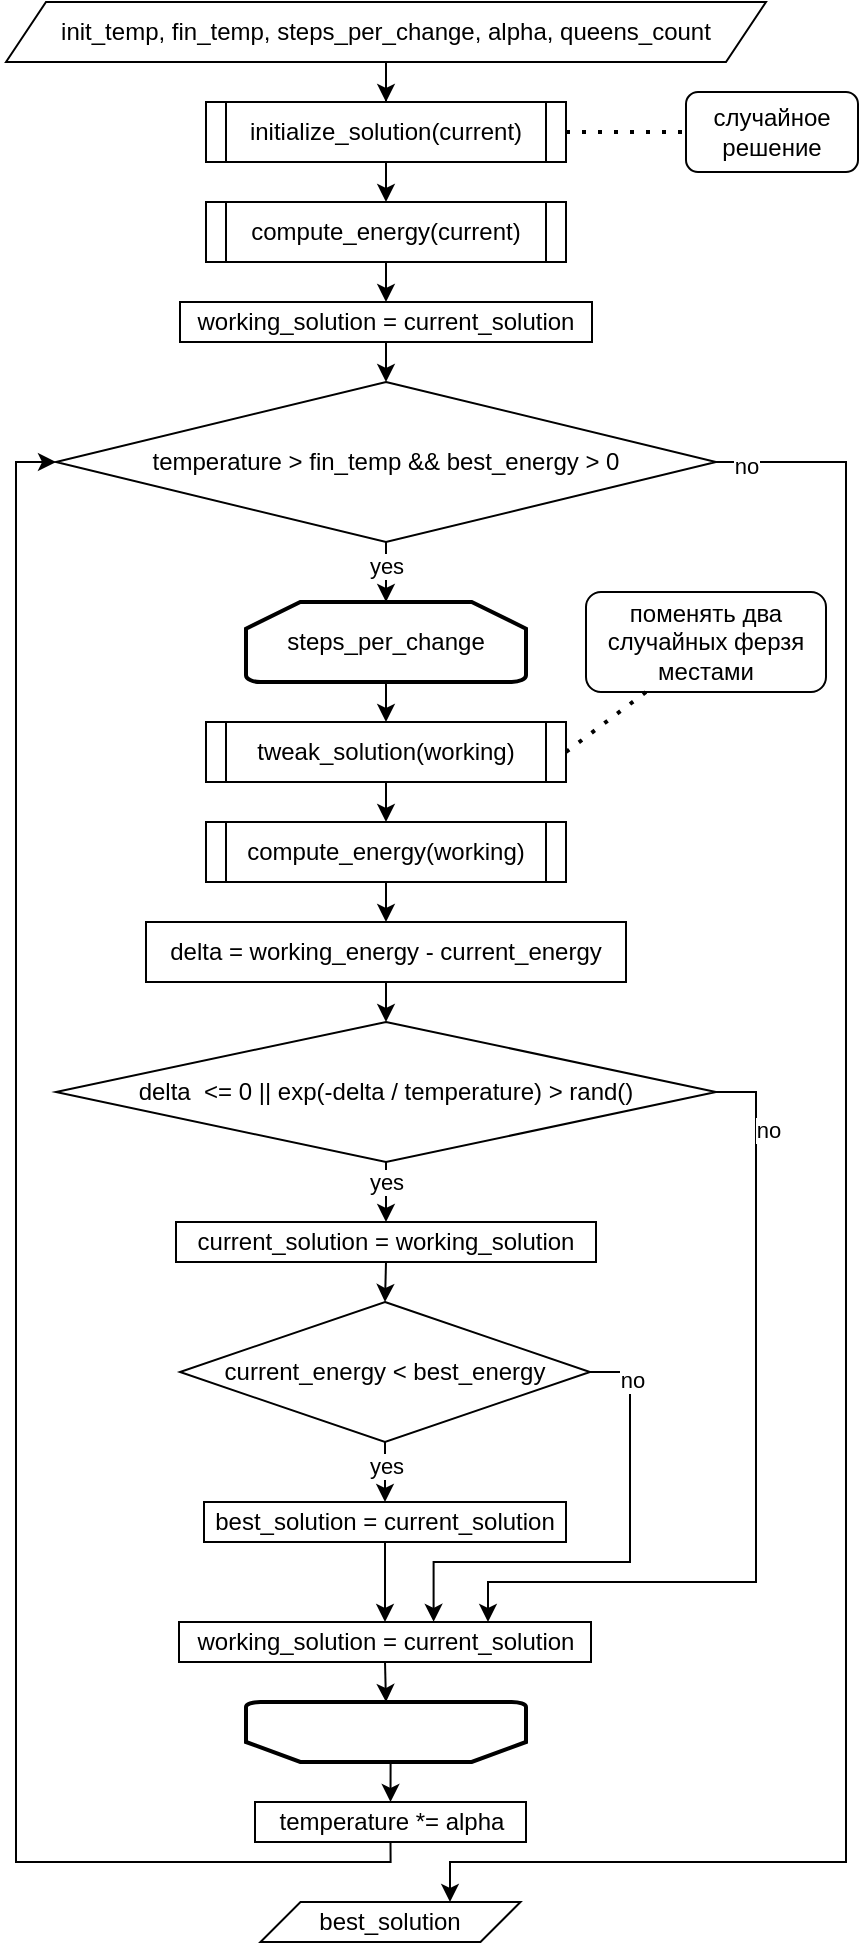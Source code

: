 <mxfile version="21.6.8" type="device">
  <diagram name="Страница — 1" id="hNZvv5ukqvrRfmBeTh6t">
    <mxGraphModel dx="115" dy="57" grid="1" gridSize="10" guides="1" tooltips="1" connect="1" arrows="1" fold="1" page="1" pageScale="1" pageWidth="827" pageHeight="1169" math="0" shadow="0">
      <root>
        <mxCell id="0" />
        <mxCell id="1" parent="0" />
        <mxCell id="hazJTrtIgxBr36ZfI9-J-4" style="edgeStyle=orthogonalEdgeStyle;rounded=0;orthogonalLoop=1;jettySize=auto;html=1;entryX=0.5;entryY=0;entryDx=0;entryDy=0;" edge="1" parent="1" source="hazJTrtIgxBr36ZfI9-J-1" target="hazJTrtIgxBr36ZfI9-J-3">
          <mxGeometry relative="1" as="geometry" />
        </mxCell>
        <mxCell id="hazJTrtIgxBr36ZfI9-J-1" value="init_temp,&amp;nbsp;fin_temp,&amp;nbsp;steps_per_change,&amp;nbsp;alpha, queens_count" style="shape=parallelogram;perimeter=parallelogramPerimeter;whiteSpace=wrap;html=1;fixedSize=1;" vertex="1" parent="1">
          <mxGeometry x="50" y="50" width="380" height="30" as="geometry" />
        </mxCell>
        <mxCell id="hazJTrtIgxBr36ZfI9-J-2" value="best_solution" style="shape=parallelogram;perimeter=parallelogramPerimeter;whiteSpace=wrap;html=1;fixedSize=1;" vertex="1" parent="1">
          <mxGeometry x="177.25" y="1000" width="130" height="20" as="geometry" />
        </mxCell>
        <mxCell id="hazJTrtIgxBr36ZfI9-J-8" style="edgeStyle=orthogonalEdgeStyle;rounded=0;orthogonalLoop=1;jettySize=auto;html=1;exitX=0.5;exitY=1;exitDx=0;exitDy=0;entryX=0.5;entryY=0;entryDx=0;entryDy=0;" edge="1" parent="1" source="hazJTrtIgxBr36ZfI9-J-3" target="hazJTrtIgxBr36ZfI9-J-7">
          <mxGeometry relative="1" as="geometry" />
        </mxCell>
        <mxCell id="hazJTrtIgxBr36ZfI9-J-3" value="initialize_solution(current)" style="shape=process;whiteSpace=wrap;html=1;backgroundOutline=1;size=0.056;" vertex="1" parent="1">
          <mxGeometry x="150" y="100" width="180" height="30" as="geometry" />
        </mxCell>
        <mxCell id="hazJTrtIgxBr36ZfI9-J-5" value="" style="endArrow=none;dashed=1;html=1;dashPattern=1 3;strokeWidth=2;rounded=0;exitX=1;exitY=0.5;exitDx=0;exitDy=0;entryX=0;entryY=0.5;entryDx=0;entryDy=0;" edge="1" parent="1" source="hazJTrtIgxBr36ZfI9-J-3" target="hazJTrtIgxBr36ZfI9-J-6">
          <mxGeometry width="50" height="50" relative="1" as="geometry">
            <mxPoint x="280" y="280" as="sourcePoint" />
            <mxPoint x="330" y="230" as="targetPoint" />
          </mxGeometry>
        </mxCell>
        <mxCell id="hazJTrtIgxBr36ZfI9-J-6" value="случайное решение" style="rounded=1;whiteSpace=wrap;html=1;" vertex="1" parent="1">
          <mxGeometry x="390" y="95" width="86" height="40" as="geometry" />
        </mxCell>
        <mxCell id="hazJTrtIgxBr36ZfI9-J-30" style="edgeStyle=orthogonalEdgeStyle;rounded=0;orthogonalLoop=1;jettySize=auto;html=1;exitX=0.5;exitY=1;exitDx=0;exitDy=0;entryX=0.5;entryY=0;entryDx=0;entryDy=0;" edge="1" parent="1" source="hazJTrtIgxBr36ZfI9-J-7" target="hazJTrtIgxBr36ZfI9-J-29">
          <mxGeometry relative="1" as="geometry" />
        </mxCell>
        <mxCell id="hazJTrtIgxBr36ZfI9-J-7" value="compute_energy(current)" style="shape=process;whiteSpace=wrap;html=1;backgroundOutline=1;size=0.056;" vertex="1" parent="1">
          <mxGeometry x="150" y="150" width="180" height="30" as="geometry" />
        </mxCell>
        <mxCell id="hazJTrtIgxBr36ZfI9-J-11" style="edgeStyle=orthogonalEdgeStyle;rounded=0;orthogonalLoop=1;jettySize=auto;html=1;exitX=1;exitY=0.5;exitDx=0;exitDy=0;entryX=0.727;entryY=0;entryDx=0;entryDy=0;entryPerimeter=0;" edge="1" parent="1" source="hazJTrtIgxBr36ZfI9-J-9" target="hazJTrtIgxBr36ZfI9-J-2">
          <mxGeometry relative="1" as="geometry">
            <mxPoint x="250" y="950" as="targetPoint" />
            <Array as="points">
              <mxPoint x="470" y="280" />
              <mxPoint x="470" y="980" />
              <mxPoint x="272" y="980" />
              <mxPoint x="272" y="1000" />
            </Array>
          </mxGeometry>
        </mxCell>
        <mxCell id="hazJTrtIgxBr36ZfI9-J-12" value="no" style="edgeLabel;html=1;align=center;verticalAlign=middle;resizable=0;points=[];" vertex="1" connectable="0" parent="hazJTrtIgxBr36ZfI9-J-11">
          <mxGeometry x="-0.708" relative="1" as="geometry">
            <mxPoint x="-50" y="-77" as="offset" />
          </mxGeometry>
        </mxCell>
        <mxCell id="hazJTrtIgxBr36ZfI9-J-13" style="edgeStyle=orthogonalEdgeStyle;rounded=0;orthogonalLoop=1;jettySize=auto;html=1;exitX=0.5;exitY=1;exitDx=0;exitDy=0;entryX=0.5;entryY=0;entryDx=0;entryDy=0;entryPerimeter=0;" edge="1" parent="1" source="hazJTrtIgxBr36ZfI9-J-9" target="hazJTrtIgxBr36ZfI9-J-15">
          <mxGeometry relative="1" as="geometry">
            <mxPoint x="239.724" y="360" as="targetPoint" />
          </mxGeometry>
        </mxCell>
        <mxCell id="hazJTrtIgxBr36ZfI9-J-14" value="yes" style="edgeLabel;html=1;align=center;verticalAlign=middle;resizable=0;points=[];" vertex="1" connectable="0" parent="hazJTrtIgxBr36ZfI9-J-13">
          <mxGeometry x="-0.58" y="1" relative="1" as="geometry">
            <mxPoint x="-1" y="5" as="offset" />
          </mxGeometry>
        </mxCell>
        <mxCell id="hazJTrtIgxBr36ZfI9-J-9" value="temperature &amp;gt; fin_temp &amp;amp;&amp;amp; best_energy &amp;gt; 0" style="rhombus;whiteSpace=wrap;html=1;" vertex="1" parent="1">
          <mxGeometry x="75" y="240" width="330" height="80" as="geometry" />
        </mxCell>
        <mxCell id="hazJTrtIgxBr36ZfI9-J-21" style="edgeStyle=orthogonalEdgeStyle;rounded=0;orthogonalLoop=1;jettySize=auto;html=1;exitX=0.5;exitY=1;exitDx=0;exitDy=0;exitPerimeter=0;entryX=0.5;entryY=0;entryDx=0;entryDy=0;" edge="1" parent="1" source="hazJTrtIgxBr36ZfI9-J-15" target="hazJTrtIgxBr36ZfI9-J-18">
          <mxGeometry relative="1" as="geometry" />
        </mxCell>
        <mxCell id="hazJTrtIgxBr36ZfI9-J-15" value="steps_per_change" style="strokeWidth=2;html=1;shape=mxgraph.flowchart.loop_limit;whiteSpace=wrap;" vertex="1" parent="1">
          <mxGeometry x="170" y="350" width="140" height="40" as="geometry" />
        </mxCell>
        <mxCell id="hazJTrtIgxBr36ZfI9-J-47" style="edgeStyle=orthogonalEdgeStyle;rounded=0;orthogonalLoop=1;jettySize=auto;html=1;entryX=0;entryY=0.5;entryDx=0;entryDy=0;exitX=0.5;exitY=1;exitDx=0;exitDy=0;" edge="1" parent="1" source="hazJTrtIgxBr36ZfI9-J-48" target="hazJTrtIgxBr36ZfI9-J-9">
          <mxGeometry relative="1" as="geometry">
            <mxPoint x="80" y="960" as="sourcePoint" />
            <mxPoint x="50" y="279.429" as="targetPoint" />
            <Array as="points">
              <mxPoint x="242" y="980" />
              <mxPoint x="55" y="980" />
              <mxPoint x="55" y="280" />
            </Array>
          </mxGeometry>
        </mxCell>
        <mxCell id="hazJTrtIgxBr36ZfI9-J-49" style="edgeStyle=orthogonalEdgeStyle;rounded=0;orthogonalLoop=1;jettySize=auto;html=1;exitX=0.5;exitY=0;exitDx=0;exitDy=0;exitPerimeter=0;entryX=0.5;entryY=0;entryDx=0;entryDy=0;" edge="1" parent="1" source="hazJTrtIgxBr36ZfI9-J-16" target="hazJTrtIgxBr36ZfI9-J-48">
          <mxGeometry relative="1" as="geometry" />
        </mxCell>
        <mxCell id="hazJTrtIgxBr36ZfI9-J-16" value="" style="strokeWidth=2;html=1;shape=mxgraph.flowchart.loop_limit;whiteSpace=wrap;rotation=-180;" vertex="1" parent="1">
          <mxGeometry x="170" y="900" width="140" height="30" as="geometry" />
        </mxCell>
        <mxCell id="hazJTrtIgxBr36ZfI9-J-23" style="edgeStyle=orthogonalEdgeStyle;rounded=0;orthogonalLoop=1;jettySize=auto;html=1;exitX=0.5;exitY=1;exitDx=0;exitDy=0;entryX=0.5;entryY=0;entryDx=0;entryDy=0;" edge="1" parent="1" source="hazJTrtIgxBr36ZfI9-J-18" target="hazJTrtIgxBr36ZfI9-J-22">
          <mxGeometry relative="1" as="geometry" />
        </mxCell>
        <mxCell id="hazJTrtIgxBr36ZfI9-J-18" value="tweak_solution(working)" style="shape=process;whiteSpace=wrap;html=1;backgroundOutline=1;size=0.056;" vertex="1" parent="1">
          <mxGeometry x="150" y="410" width="180" height="30" as="geometry" />
        </mxCell>
        <mxCell id="hazJTrtIgxBr36ZfI9-J-19" value="поменять два случайных ферзя местами" style="rounded=1;whiteSpace=wrap;html=1;" vertex="1" parent="1">
          <mxGeometry x="340" y="345" width="120" height="50" as="geometry" />
        </mxCell>
        <mxCell id="hazJTrtIgxBr36ZfI9-J-20" value="" style="endArrow=none;dashed=1;html=1;dashPattern=1 3;strokeWidth=2;rounded=0;exitX=1;exitY=0.5;exitDx=0;exitDy=0;entryX=0.25;entryY=1;entryDx=0;entryDy=0;" edge="1" parent="1" source="hazJTrtIgxBr36ZfI9-J-18" target="hazJTrtIgxBr36ZfI9-J-19">
          <mxGeometry width="50" height="50" relative="1" as="geometry">
            <mxPoint x="383" y="420" as="sourcePoint" />
            <mxPoint x="443" y="420" as="targetPoint" />
          </mxGeometry>
        </mxCell>
        <mxCell id="hazJTrtIgxBr36ZfI9-J-25" style="edgeStyle=orthogonalEdgeStyle;rounded=0;orthogonalLoop=1;jettySize=auto;html=1;exitX=0.5;exitY=1;exitDx=0;exitDy=0;entryX=0.5;entryY=0;entryDx=0;entryDy=0;" edge="1" parent="1" source="hazJTrtIgxBr36ZfI9-J-22" target="hazJTrtIgxBr36ZfI9-J-24">
          <mxGeometry relative="1" as="geometry" />
        </mxCell>
        <mxCell id="hazJTrtIgxBr36ZfI9-J-22" value="compute_energy(working)" style="shape=process;whiteSpace=wrap;html=1;backgroundOutline=1;size=0.056;" vertex="1" parent="1">
          <mxGeometry x="150" y="460" width="180" height="30" as="geometry" />
        </mxCell>
        <mxCell id="hazJTrtIgxBr36ZfI9-J-27" style="edgeStyle=orthogonalEdgeStyle;rounded=0;orthogonalLoop=1;jettySize=auto;html=1;exitX=0.5;exitY=1;exitDx=0;exitDy=0;entryX=0.5;entryY=0;entryDx=0;entryDy=0;" edge="1" parent="1" source="hazJTrtIgxBr36ZfI9-J-24" target="hazJTrtIgxBr36ZfI9-J-26">
          <mxGeometry relative="1" as="geometry" />
        </mxCell>
        <mxCell id="hazJTrtIgxBr36ZfI9-J-24" value="delta = working_energy - current_energy" style="rounded=0;whiteSpace=wrap;html=1;" vertex="1" parent="1">
          <mxGeometry x="120" y="510" width="240" height="30" as="geometry" />
        </mxCell>
        <mxCell id="hazJTrtIgxBr36ZfI9-J-32" style="edgeStyle=orthogonalEdgeStyle;rounded=0;orthogonalLoop=1;jettySize=auto;html=1;exitX=0.5;exitY=1;exitDx=0;exitDy=0;entryX=0.5;entryY=0;entryDx=0;entryDy=0;" edge="1" parent="1" source="hazJTrtIgxBr36ZfI9-J-26" target="hazJTrtIgxBr36ZfI9-J-28">
          <mxGeometry relative="1" as="geometry" />
        </mxCell>
        <mxCell id="hazJTrtIgxBr36ZfI9-J-33" value="yes" style="edgeLabel;html=1;align=center;verticalAlign=middle;resizable=0;points=[];" vertex="1" connectable="0" parent="hazJTrtIgxBr36ZfI9-J-32">
          <mxGeometry x="-0.368" relative="1" as="geometry">
            <mxPoint as="offset" />
          </mxGeometry>
        </mxCell>
        <mxCell id="hazJTrtIgxBr36ZfI9-J-42" style="edgeStyle=orthogonalEdgeStyle;rounded=0;orthogonalLoop=1;jettySize=auto;html=1;exitX=1;exitY=0.5;exitDx=0;exitDy=0;entryX=0.75;entryY=0;entryDx=0;entryDy=0;" edge="1" parent="1" source="hazJTrtIgxBr36ZfI9-J-26" target="hazJTrtIgxBr36ZfI9-J-44">
          <mxGeometry relative="1" as="geometry">
            <mxPoint x="440" y="700" as="targetPoint" />
            <Array as="points">
              <mxPoint x="425" y="595" />
              <mxPoint x="425" y="840" />
              <mxPoint x="291" y="840" />
            </Array>
          </mxGeometry>
        </mxCell>
        <mxCell id="hazJTrtIgxBr36ZfI9-J-43" value="no" style="edgeLabel;html=1;align=center;verticalAlign=middle;resizable=0;points=[];" vertex="1" connectable="0" parent="hazJTrtIgxBr36ZfI9-J-42">
          <mxGeometry x="-0.83" y="3" relative="1" as="geometry">
            <mxPoint x="3" y="3" as="offset" />
          </mxGeometry>
        </mxCell>
        <mxCell id="hazJTrtIgxBr36ZfI9-J-26" value="delta&amp;nbsp; &amp;lt;= 0 || exp(-delta / temperature) &amp;gt; rand()" style="rhombus;whiteSpace=wrap;html=1;" vertex="1" parent="1">
          <mxGeometry x="75" y="560" width="330" height="70" as="geometry" />
        </mxCell>
        <mxCell id="hazJTrtIgxBr36ZfI9-J-35" style="edgeStyle=orthogonalEdgeStyle;rounded=0;orthogonalLoop=1;jettySize=auto;html=1;exitX=0.5;exitY=1;exitDx=0;exitDy=0;entryX=0.5;entryY=0;entryDx=0;entryDy=0;" edge="1" parent="1" source="hazJTrtIgxBr36ZfI9-J-28" target="hazJTrtIgxBr36ZfI9-J-34">
          <mxGeometry relative="1" as="geometry" />
        </mxCell>
        <mxCell id="hazJTrtIgxBr36ZfI9-J-28" value="current_solution = working_solution" style="rounded=0;whiteSpace=wrap;html=1;" vertex="1" parent="1">
          <mxGeometry x="135" y="660" width="210" height="20" as="geometry" />
        </mxCell>
        <mxCell id="hazJTrtIgxBr36ZfI9-J-31" style="edgeStyle=orthogonalEdgeStyle;rounded=0;orthogonalLoop=1;jettySize=auto;html=1;exitX=0.5;exitY=1;exitDx=0;exitDy=0;entryX=0.5;entryY=0;entryDx=0;entryDy=0;" edge="1" parent="1" source="hazJTrtIgxBr36ZfI9-J-29" target="hazJTrtIgxBr36ZfI9-J-9">
          <mxGeometry relative="1" as="geometry" />
        </mxCell>
        <mxCell id="hazJTrtIgxBr36ZfI9-J-29" value="working_solution = current_solution" style="rounded=0;whiteSpace=wrap;html=1;" vertex="1" parent="1">
          <mxGeometry x="137" y="200" width="206" height="20" as="geometry" />
        </mxCell>
        <mxCell id="hazJTrtIgxBr36ZfI9-J-38" style="edgeStyle=orthogonalEdgeStyle;rounded=0;orthogonalLoop=1;jettySize=auto;html=1;exitX=0.5;exitY=1;exitDx=0;exitDy=0;entryX=0.5;entryY=0;entryDx=0;entryDy=0;" edge="1" parent="1" source="hazJTrtIgxBr36ZfI9-J-34" target="hazJTrtIgxBr36ZfI9-J-37">
          <mxGeometry relative="1" as="geometry" />
        </mxCell>
        <mxCell id="hazJTrtIgxBr36ZfI9-J-39" value="yes" style="edgeLabel;html=1;align=center;verticalAlign=middle;resizable=0;points=[];" vertex="1" connectable="0" parent="hazJTrtIgxBr36ZfI9-J-38">
          <mxGeometry x="-0.184" relative="1" as="geometry">
            <mxPoint as="offset" />
          </mxGeometry>
        </mxCell>
        <mxCell id="hazJTrtIgxBr36ZfI9-J-40" style="edgeStyle=orthogonalEdgeStyle;rounded=0;orthogonalLoop=1;jettySize=auto;html=1;exitX=1;exitY=0.5;exitDx=0;exitDy=0;entryX=0.618;entryY=-0.004;entryDx=0;entryDy=0;entryPerimeter=0;" edge="1" parent="1" source="hazJTrtIgxBr36ZfI9-J-34" target="hazJTrtIgxBr36ZfI9-J-44">
          <mxGeometry relative="1" as="geometry">
            <mxPoint x="390" y="820" as="targetPoint" />
            <Array as="points">
              <mxPoint x="362" y="735" />
              <mxPoint x="362" y="830" />
              <mxPoint x="264" y="830" />
            </Array>
          </mxGeometry>
        </mxCell>
        <mxCell id="hazJTrtIgxBr36ZfI9-J-41" value="no" style="edgeLabel;html=1;align=center;verticalAlign=middle;resizable=0;points=[];" vertex="1" connectable="0" parent="hazJTrtIgxBr36ZfI9-J-40">
          <mxGeometry x="-0.807" y="1" relative="1" as="geometry">
            <mxPoint as="offset" />
          </mxGeometry>
        </mxCell>
        <mxCell id="hazJTrtIgxBr36ZfI9-J-34" value="current_energy &amp;lt; best_energy" style="rhombus;whiteSpace=wrap;html=1;" vertex="1" parent="1">
          <mxGeometry x="137" y="700" width="205" height="70" as="geometry" />
        </mxCell>
        <mxCell id="hazJTrtIgxBr36ZfI9-J-45" style="edgeStyle=orthogonalEdgeStyle;rounded=0;orthogonalLoop=1;jettySize=auto;html=1;exitX=0.5;exitY=1;exitDx=0;exitDy=0;entryX=0.5;entryY=0;entryDx=0;entryDy=0;" edge="1" parent="1" source="hazJTrtIgxBr36ZfI9-J-37" target="hazJTrtIgxBr36ZfI9-J-44">
          <mxGeometry relative="1" as="geometry" />
        </mxCell>
        <mxCell id="hazJTrtIgxBr36ZfI9-J-37" value="best_solution = current_solution" style="rounded=0;whiteSpace=wrap;html=1;" vertex="1" parent="1">
          <mxGeometry x="149" y="800" width="181" height="20" as="geometry" />
        </mxCell>
        <mxCell id="hazJTrtIgxBr36ZfI9-J-46" style="edgeStyle=orthogonalEdgeStyle;rounded=0;orthogonalLoop=1;jettySize=auto;html=1;exitX=0.5;exitY=1;exitDx=0;exitDy=0;entryX=0.5;entryY=1;entryDx=0;entryDy=0;entryPerimeter=0;" edge="1" parent="1" source="hazJTrtIgxBr36ZfI9-J-44" target="hazJTrtIgxBr36ZfI9-J-16">
          <mxGeometry relative="1" as="geometry" />
        </mxCell>
        <mxCell id="hazJTrtIgxBr36ZfI9-J-44" value="working_solution = current_solution" style="rounded=0;whiteSpace=wrap;html=1;" vertex="1" parent="1">
          <mxGeometry x="136.5" y="860" width="206" height="20" as="geometry" />
        </mxCell>
        <mxCell id="hazJTrtIgxBr36ZfI9-J-48" value="temperature *= alpha" style="rounded=0;whiteSpace=wrap;html=1;" vertex="1" parent="1">
          <mxGeometry x="174.5" y="950" width="135.5" height="20" as="geometry" />
        </mxCell>
      </root>
    </mxGraphModel>
  </diagram>
</mxfile>
